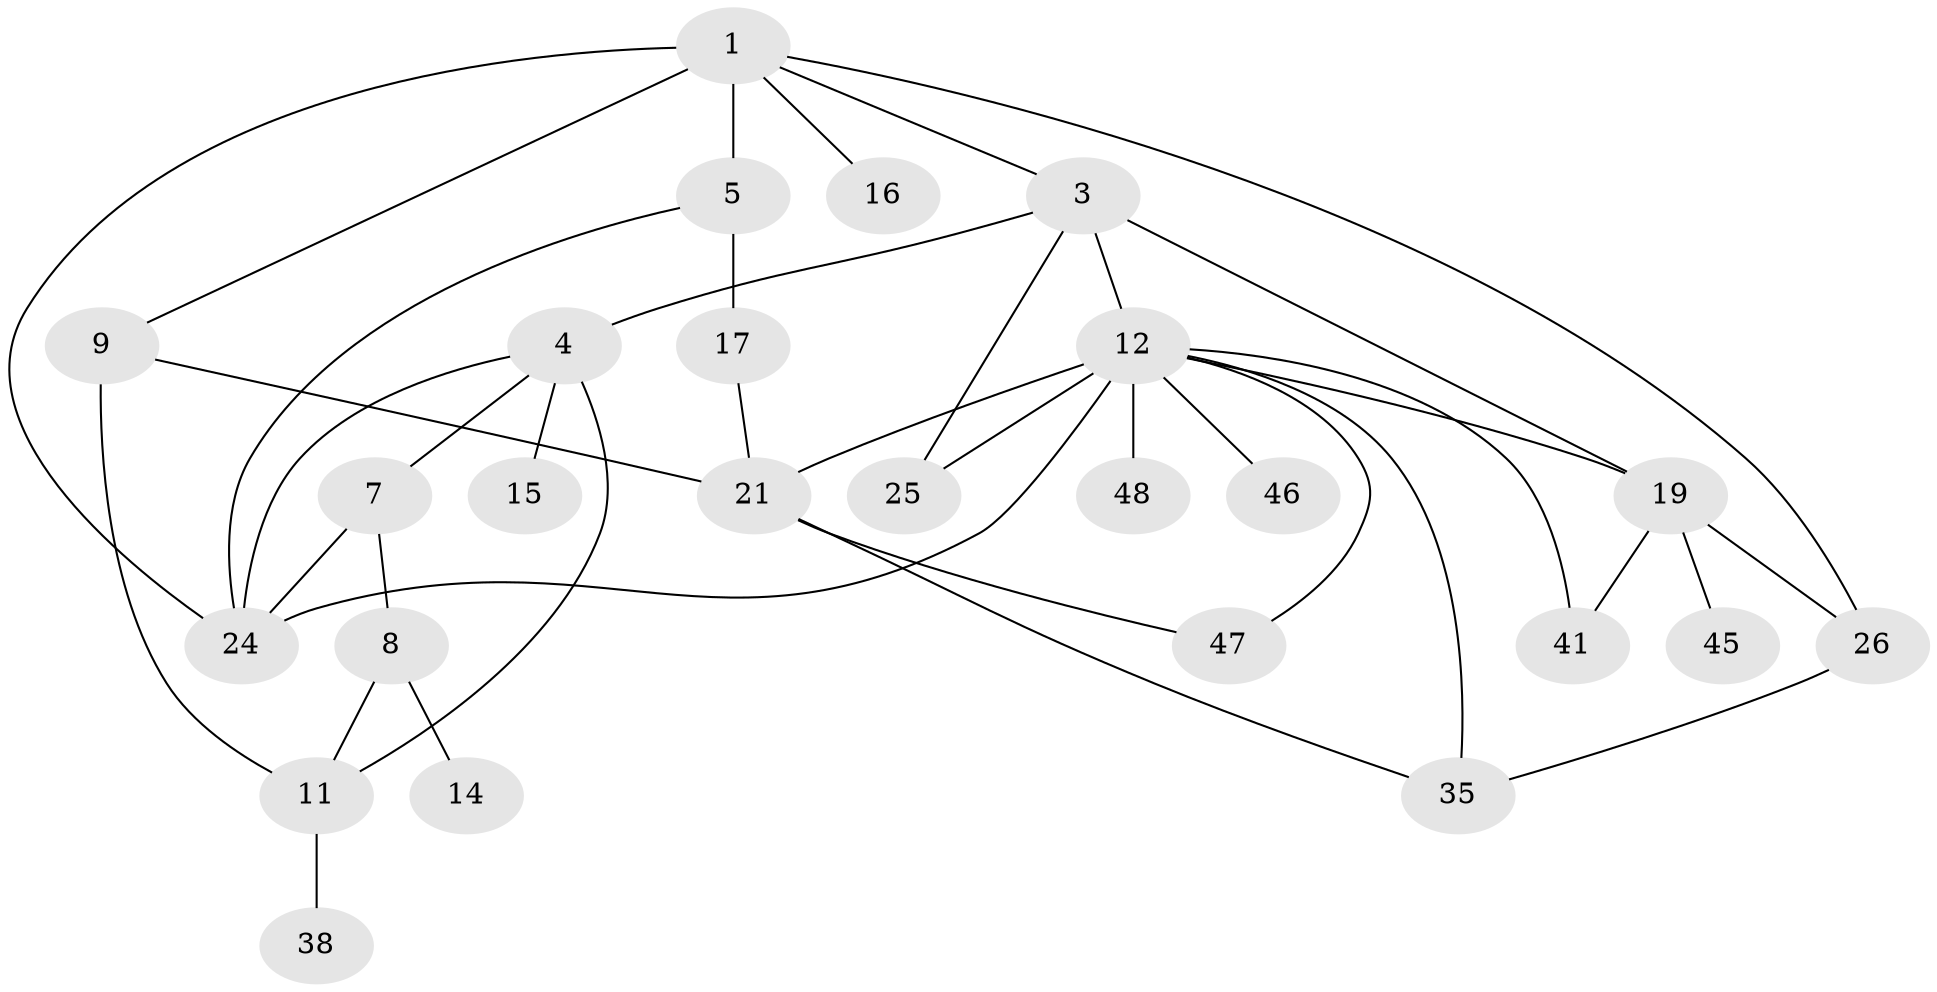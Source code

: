 // original degree distribution, {4: 0.23529411764705882, 6: 0.0392156862745098, 3: 0.17647058823529413, 1: 0.17647058823529413, 5: 0.058823529411764705, 2: 0.29411764705882354, 7: 0.0196078431372549}
// Generated by graph-tools (version 1.1) at 2025/13/03/09/25 04:13:16]
// undirected, 25 vertices, 39 edges
graph export_dot {
graph [start="1"]
  node [color=gray90,style=filled];
  1 [super="+2+32"];
  3;
  4 [super="+42+6"];
  5 [super="+13+28"];
  7;
  8 [super="+10"];
  9 [super="+49+39"];
  11 [super="+36+23+29"];
  12 [super="+37+18"];
  14 [super="+20"];
  15;
  16 [super="+33"];
  17;
  19 [super="+34"];
  21 [super="+22"];
  24 [super="+43"];
  25 [super="+44"];
  26 [super="+30"];
  35;
  38;
  41;
  45;
  46;
  47 [super="+50"];
  48;
  1 -- 3;
  1 -- 5 [weight=2];
  1 -- 16;
  1 -- 24;
  1 -- 9;
  1 -- 26;
  3 -- 4;
  3 -- 12;
  3 -- 19 [weight=2];
  3 -- 25;
  4 -- 11 [weight=2];
  4 -- 24;
  4 -- 7;
  4 -- 15;
  5 -- 17 [weight=2];
  5 -- 24;
  7 -- 8;
  7 -- 24;
  8 -- 14;
  8 -- 11;
  9 -- 21;
  9 -- 11 [weight=2];
  11 -- 38;
  12 -- 48 [weight=2];
  12 -- 25 [weight=2];
  12 -- 47;
  12 -- 24;
  12 -- 35;
  12 -- 41;
  12 -- 46;
  12 -- 19 [weight=2];
  12 -- 21;
  17 -- 21;
  19 -- 41;
  19 -- 26;
  19 -- 45;
  21 -- 35;
  21 -- 47;
  26 -- 35;
}
